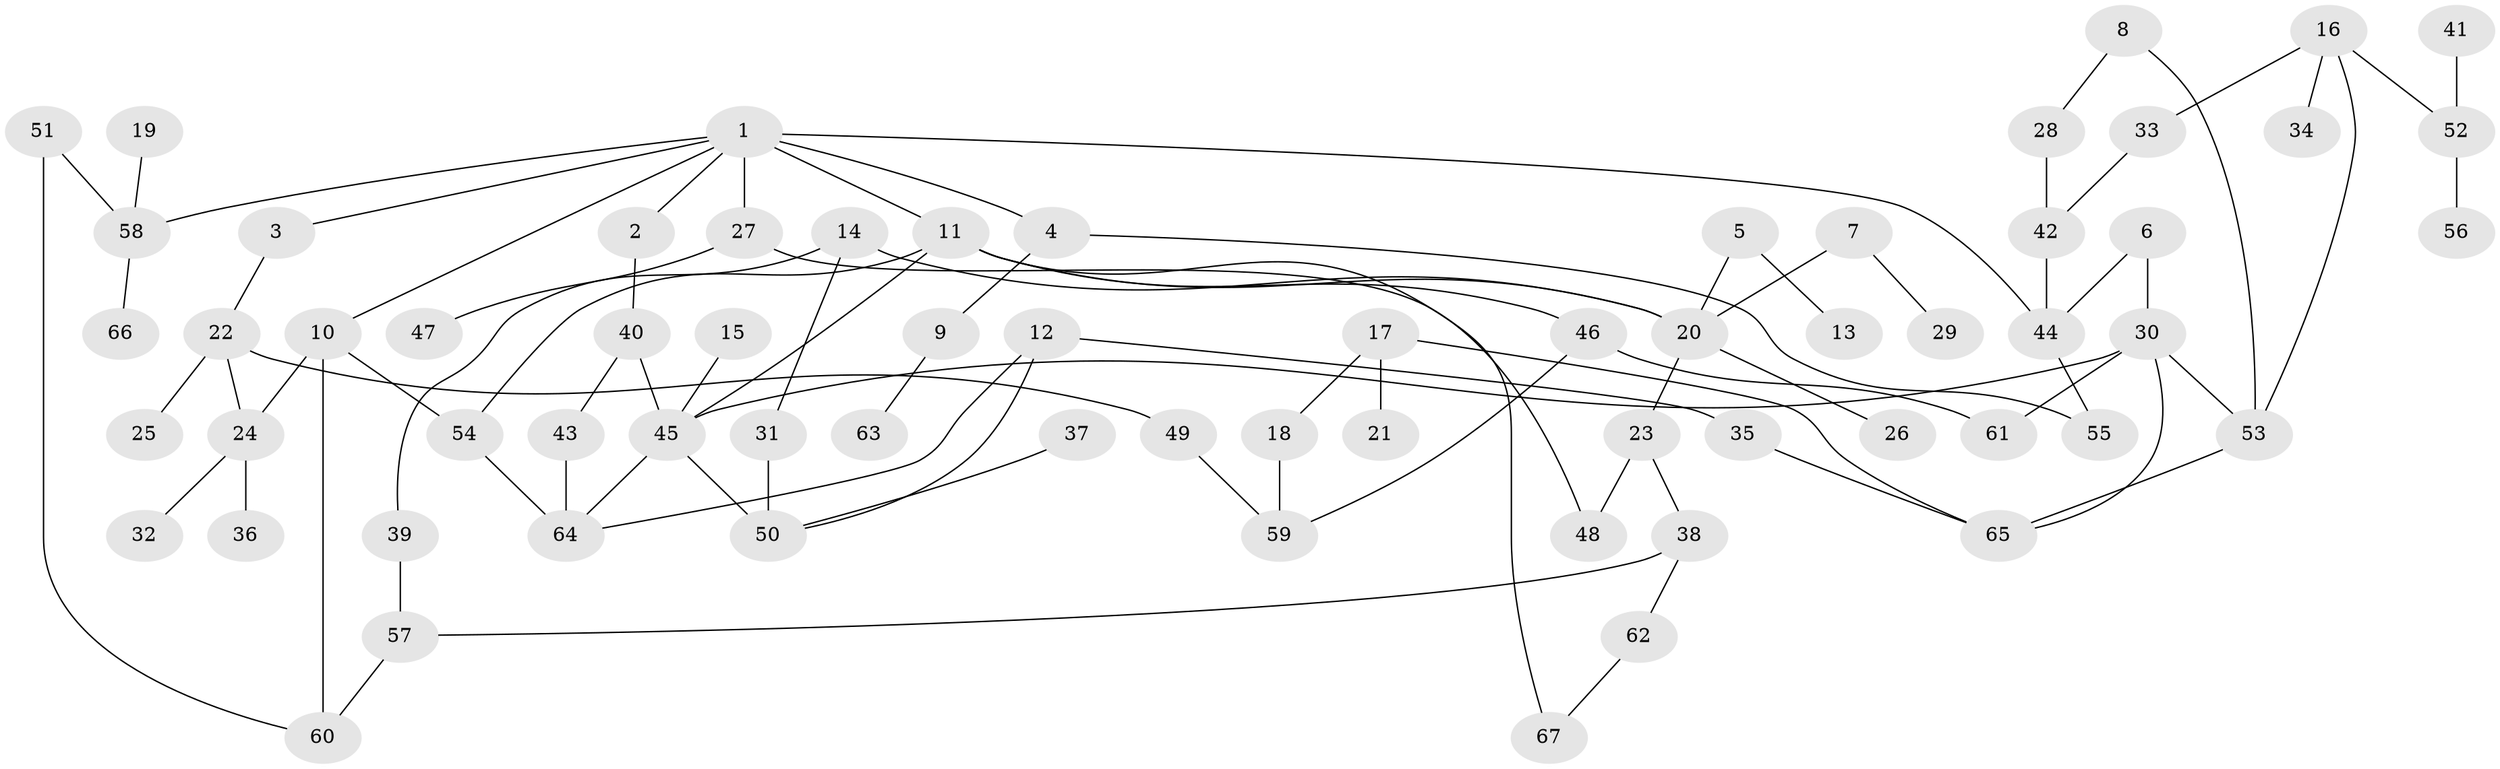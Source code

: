 // original degree distribution, {7: 0.022556390977443608, 6: 0.022556390977443608, 5: 0.05263157894736842, 2: 0.3533834586466165, 4: 0.06766917293233082, 3: 0.16541353383458646, 1: 0.3157894736842105}
// Generated by graph-tools (version 1.1) at 2025/01/03/09/25 03:01:04]
// undirected, 67 vertices, 87 edges
graph export_dot {
graph [start="1"]
  node [color=gray90,style=filled];
  1;
  2;
  3;
  4;
  5;
  6;
  7;
  8;
  9;
  10;
  11;
  12;
  13;
  14;
  15;
  16;
  17;
  18;
  19;
  20;
  21;
  22;
  23;
  24;
  25;
  26;
  27;
  28;
  29;
  30;
  31;
  32;
  33;
  34;
  35;
  36;
  37;
  38;
  39;
  40;
  41;
  42;
  43;
  44;
  45;
  46;
  47;
  48;
  49;
  50;
  51;
  52;
  53;
  54;
  55;
  56;
  57;
  58;
  59;
  60;
  61;
  62;
  63;
  64;
  65;
  66;
  67;
  1 -- 2 [weight=1.0];
  1 -- 3 [weight=1.0];
  1 -- 4 [weight=1.0];
  1 -- 10 [weight=1.0];
  1 -- 11 [weight=1.0];
  1 -- 27 [weight=1.0];
  1 -- 44 [weight=2.0];
  1 -- 58 [weight=1.0];
  2 -- 40 [weight=1.0];
  3 -- 22 [weight=1.0];
  4 -- 9 [weight=1.0];
  4 -- 55 [weight=1.0];
  5 -- 13 [weight=1.0];
  5 -- 20 [weight=1.0];
  6 -- 30 [weight=1.0];
  6 -- 44 [weight=1.0];
  7 -- 20 [weight=1.0];
  7 -- 29 [weight=1.0];
  8 -- 28 [weight=1.0];
  8 -- 53 [weight=1.0];
  9 -- 63 [weight=1.0];
  10 -- 24 [weight=1.0];
  10 -- 54 [weight=1.0];
  10 -- 60 [weight=1.0];
  11 -- 20 [weight=1.0];
  11 -- 45 [weight=1.0];
  11 -- 46 [weight=1.0];
  11 -- 54 [weight=1.0];
  11 -- 67 [weight=1.0];
  12 -- 35 [weight=1.0];
  12 -- 50 [weight=1.0];
  12 -- 64 [weight=1.0];
  14 -- 20 [weight=1.0];
  14 -- 31 [weight=1.0];
  14 -- 39 [weight=1.0];
  15 -- 45 [weight=1.0];
  16 -- 33 [weight=1.0];
  16 -- 34 [weight=1.0];
  16 -- 52 [weight=1.0];
  16 -- 53 [weight=1.0];
  17 -- 18 [weight=1.0];
  17 -- 21 [weight=1.0];
  17 -- 65 [weight=1.0];
  18 -- 59 [weight=1.0];
  19 -- 58 [weight=1.0];
  20 -- 23 [weight=1.0];
  20 -- 26 [weight=1.0];
  22 -- 24 [weight=1.0];
  22 -- 25 [weight=1.0];
  22 -- 49 [weight=1.0];
  23 -- 38 [weight=1.0];
  23 -- 48 [weight=1.0];
  24 -- 32 [weight=1.0];
  24 -- 36 [weight=1.0];
  27 -- 47 [weight=1.0];
  27 -- 48 [weight=1.0];
  28 -- 42 [weight=1.0];
  30 -- 45 [weight=1.0];
  30 -- 53 [weight=1.0];
  30 -- 61 [weight=1.0];
  30 -- 65 [weight=1.0];
  31 -- 50 [weight=2.0];
  33 -- 42 [weight=1.0];
  35 -- 65 [weight=1.0];
  37 -- 50 [weight=1.0];
  38 -- 57 [weight=1.0];
  38 -- 62 [weight=1.0];
  39 -- 57 [weight=1.0];
  40 -- 43 [weight=1.0];
  40 -- 45 [weight=1.0];
  41 -- 52 [weight=1.0];
  42 -- 44 [weight=1.0];
  43 -- 64 [weight=1.0];
  44 -- 55 [weight=1.0];
  45 -- 50 [weight=1.0];
  45 -- 64 [weight=1.0];
  46 -- 59 [weight=1.0];
  46 -- 61 [weight=1.0];
  49 -- 59 [weight=1.0];
  51 -- 58 [weight=1.0];
  51 -- 60 [weight=1.0];
  52 -- 56 [weight=1.0];
  53 -- 65 [weight=1.0];
  54 -- 64 [weight=2.0];
  57 -- 60 [weight=1.0];
  58 -- 66 [weight=1.0];
  62 -- 67 [weight=1.0];
}
